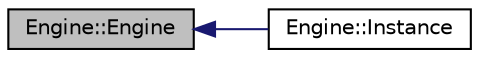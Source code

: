 digraph "Engine::Engine"
{
  edge [fontname="Helvetica",fontsize="10",labelfontname="Helvetica",labelfontsize="10"];
  node [fontname="Helvetica",fontsize="10",shape=record];
  rankdir="LR";
  Node1 [label="Engine::Engine",height=0.2,width=0.4,color="black", fillcolor="grey75", style="filled", fontcolor="black"];
  Node1 -> Node2 [dir="back",color="midnightblue",fontsize="10",style="solid",fontname="Helvetica"];
  Node2 [label="Engine::Instance",height=0.2,width=0.4,color="black", fillcolor="white", style="filled",URL="$class_engine.html#a63dbe7243f02b5d8880e0a972d916029"];
}
